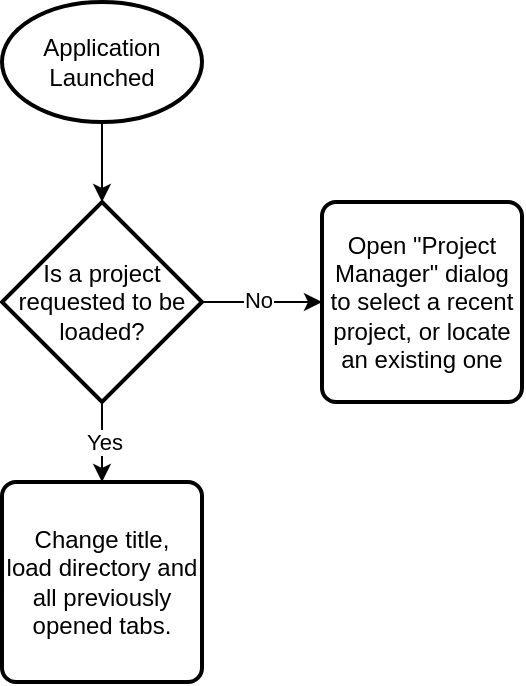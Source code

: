 <mxfile version="22.1.2" type="device">
  <diagram id="C5RBs43oDa-KdzZeNtuy" name="Page-1">
    <mxGraphModel dx="592" dy="374" grid="1" gridSize="10" guides="1" tooltips="1" connect="1" arrows="1" fold="1" page="1" pageScale="1" pageWidth="827" pageHeight="1169" math="0" shadow="0">
      <root>
        <mxCell id="WIyWlLk6GJQsqaUBKTNV-0" />
        <mxCell id="WIyWlLk6GJQsqaUBKTNV-1" parent="WIyWlLk6GJQsqaUBKTNV-0" />
        <mxCell id="RvrtjfChfjxPmh-8umjv-4" style="edgeStyle=orthogonalEdgeStyle;rounded=0;orthogonalLoop=1;jettySize=auto;html=1;" edge="1" parent="WIyWlLk6GJQsqaUBKTNV-1" source="RvrtjfChfjxPmh-8umjv-1" target="RvrtjfChfjxPmh-8umjv-3">
          <mxGeometry relative="1" as="geometry" />
        </mxCell>
        <mxCell id="RvrtjfChfjxPmh-8umjv-1" value="Application Launched" style="strokeWidth=2;html=1;shape=mxgraph.flowchart.start_1;whiteSpace=wrap;" vertex="1" parent="WIyWlLk6GJQsqaUBKTNV-1">
          <mxGeometry x="350" y="20" width="100" height="60" as="geometry" />
        </mxCell>
        <mxCell id="RvrtjfChfjxPmh-8umjv-7" style="edgeStyle=orthogonalEdgeStyle;rounded=0;orthogonalLoop=1;jettySize=auto;html=1;entryX=0;entryY=0.5;entryDx=0;entryDy=0;" edge="1" parent="WIyWlLk6GJQsqaUBKTNV-1" source="RvrtjfChfjxPmh-8umjv-3" target="RvrtjfChfjxPmh-8umjv-6">
          <mxGeometry relative="1" as="geometry" />
        </mxCell>
        <mxCell id="RvrtjfChfjxPmh-8umjv-8" value="No" style="edgeLabel;html=1;align=center;verticalAlign=middle;resizable=0;points=[];" vertex="1" connectable="0" parent="RvrtjfChfjxPmh-8umjv-7">
          <mxGeometry x="-0.091" y="1" relative="1" as="geometry">
            <mxPoint as="offset" />
          </mxGeometry>
        </mxCell>
        <mxCell id="RvrtjfChfjxPmh-8umjv-10" style="edgeStyle=orthogonalEdgeStyle;rounded=0;orthogonalLoop=1;jettySize=auto;html=1;exitX=0.5;exitY=1;exitDx=0;exitDy=0;exitPerimeter=0;entryX=0.5;entryY=0;entryDx=0;entryDy=0;" edge="1" parent="WIyWlLk6GJQsqaUBKTNV-1" source="RvrtjfChfjxPmh-8umjv-3" target="RvrtjfChfjxPmh-8umjv-12">
          <mxGeometry relative="1" as="geometry">
            <mxPoint x="400" y="260" as="targetPoint" />
          </mxGeometry>
        </mxCell>
        <mxCell id="RvrtjfChfjxPmh-8umjv-16" value="Yes" style="edgeLabel;html=1;align=center;verticalAlign=middle;resizable=0;points=[];" vertex="1" connectable="0" parent="RvrtjfChfjxPmh-8umjv-10">
          <mxGeometry x="0.004" y="1" relative="1" as="geometry">
            <mxPoint as="offset" />
          </mxGeometry>
        </mxCell>
        <mxCell id="RvrtjfChfjxPmh-8umjv-3" value="Is a project requested to be loaded?" style="strokeWidth=2;html=1;shape=mxgraph.flowchart.decision;whiteSpace=wrap;" vertex="1" parent="WIyWlLk6GJQsqaUBKTNV-1">
          <mxGeometry x="350" y="120" width="100" height="100" as="geometry" />
        </mxCell>
        <mxCell id="RvrtjfChfjxPmh-8umjv-6" value="Open &quot;Project Manager&quot; dialog to select a recent project, or locate an existing one" style="rounded=1;whiteSpace=wrap;html=1;absoluteArcSize=1;arcSize=14;strokeWidth=2;" vertex="1" parent="WIyWlLk6GJQsqaUBKTNV-1">
          <mxGeometry x="510" y="120" width="100" height="100" as="geometry" />
        </mxCell>
        <mxCell id="RvrtjfChfjxPmh-8umjv-12" value="Change title,&lt;br&gt;load directory and all previously opened tabs." style="rounded=1;whiteSpace=wrap;html=1;absoluteArcSize=1;arcSize=14;strokeWidth=2;" vertex="1" parent="WIyWlLk6GJQsqaUBKTNV-1">
          <mxGeometry x="350" y="260" width="100" height="100" as="geometry" />
        </mxCell>
      </root>
    </mxGraphModel>
  </diagram>
</mxfile>
